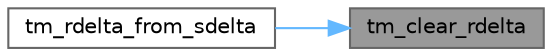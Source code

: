 digraph "tm_clear_rdelta"
{
 // INTERACTIVE_SVG=YES
 // LATEX_PDF_SIZE
  bgcolor="transparent";
  edge [fontname=Helvetica,fontsize=10,labelfontname=Helvetica,labelfontsize=10];
  node [fontname=Helvetica,fontsize=10,shape=box,height=0.2,width=0.4];
  rankdir="RL";
  Node1 [id="Node000001",label="tm_clear_rdelta",height=0.2,width=0.4,color="gray40", fillcolor="grey60", style="filled", fontcolor="black",tooltip="Clear a tm_rdelta_t instance."];
  Node1 -> Node2 [id="edge1_Node000001_Node000002",dir="back",color="steelblue1",style="solid",tooltip=" "];
  Node2 [id="Node000002",label="tm_rdelta_from_sdelta",height=0.2,width=0.4,color="grey40", fillcolor="white", style="filled",URL="$time_8c.html#a70da36517cb7cbe622604c69c21dafaa",tooltip="Convert a time difference in systick units into a real time difference."];
}
